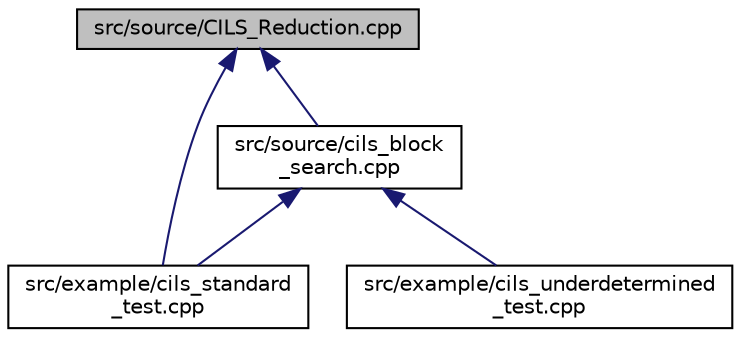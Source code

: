 digraph "src/source/CILS_Reduction.cpp"
{
 // LATEX_PDF_SIZE
  edge [fontname="Helvetica",fontsize="10",labelfontname="Helvetica",labelfontsize="10"];
  node [fontname="Helvetica",fontsize="10",shape=record];
  Node1 [label="src/source/CILS_Reduction.cpp",height=0.2,width=0.4,color="black", fillcolor="grey75", style="filled", fontcolor="black",tooltip=" "];
  Node1 -> Node2 [dir="back",color="midnightblue",fontsize="10",style="solid"];
  Node2 [label="src/source/cils_block\l_search.cpp",height=0.2,width=0.4,color="black", fillcolor="white", style="filled",URL="$cils__block__search_8cpp.html",tooltip="Computation of Block Babai Algorithm."];
  Node2 -> Node3 [dir="back",color="midnightblue",fontsize="10",style="solid"];
  Node3 [label="src/example/cils_standard\l_test.cpp",height=0.2,width=0.4,color="black", fillcolor="white", style="filled",URL="$cils__standard__test_8cpp.html",tooltip=" "];
  Node2 -> Node4 [dir="back",color="midnightblue",fontsize="10",style="solid"];
  Node4 [label="src/example/cils_underdetermined\l_test.cpp",height=0.2,width=0.4,color="black", fillcolor="white", style="filled",URL="$cils__underdetermined__test_8cpp.html",tooltip=" "];
  Node1 -> Node3 [dir="back",color="midnightblue",fontsize="10",style="solid"];
}
